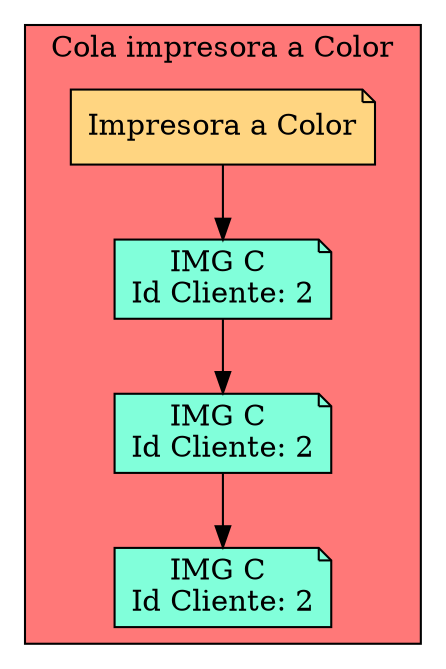 digraph L {
node[shape=note fillcolor="#A181FF" style =filled]
subgraph cluster_p{
    label= " Cola impresora a Color "
 raiz[label = "Impresora a Color" fillcolor="#FFD581" ]    bgcolor = "#FF7878"
Nodo24119573[label="IMG C 
Id Cliente: 2",fillcolor="#81FFDA"]
Nodo568221876[label="IMG C 
Id Cliente: 2",fillcolor="#81FFDA"]
Nodo203849460[label="IMG C 
Id Cliente: 2",fillcolor="#81FFDA"]

raiz->Nodo24119573
Nodo24119573 -> Nodo568221876

Nodo568221876 -> Nodo203849460
}}
